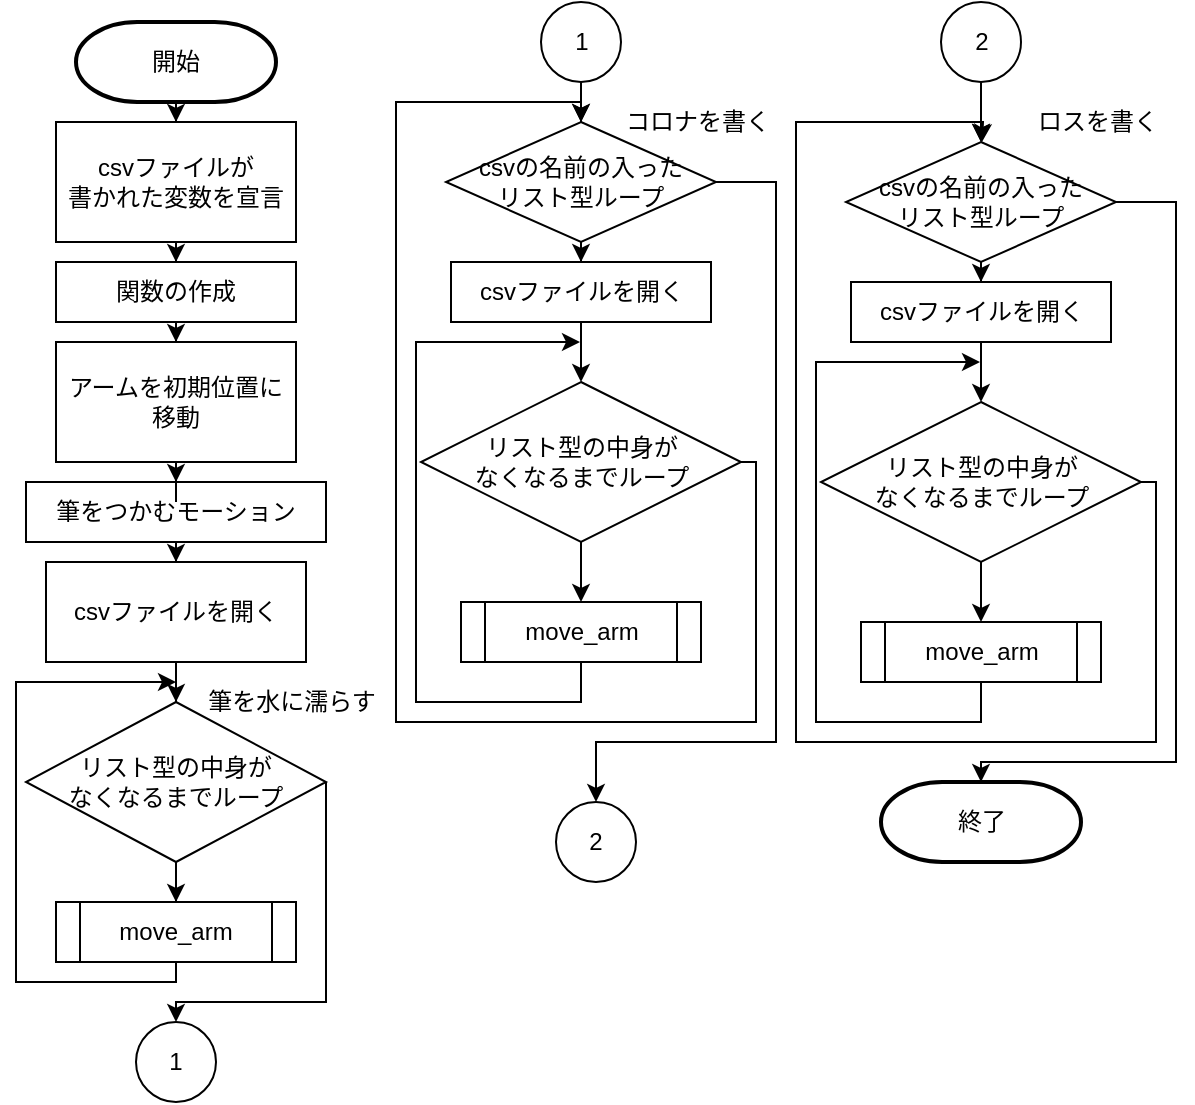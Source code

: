 <mxfile version="13.9.2" type="github">
  <diagram id="C5RBs43oDa-KdzZeNtuy" name="Page-1">
    <mxGraphModel dx="1303" dy="687" grid="1" gridSize="10" guides="1" tooltips="1" connect="1" arrows="1" fold="1" page="1" pageScale="1" pageWidth="827" pageHeight="1169" math="0" shadow="0">
      <root>
        <mxCell id="WIyWlLk6GJQsqaUBKTNV-0" />
        <mxCell id="WIyWlLk6GJQsqaUBKTNV-1" parent="WIyWlLk6GJQsqaUBKTNV-0" />
        <mxCell id="MCxPVOXAKpprgy56A_kJ-4" value="" style="edgeStyle=orthogonalEdgeStyle;rounded=0;orthogonalLoop=1;jettySize=auto;html=1;entryX=0.5;entryY=0;entryDx=0;entryDy=0;" edge="1" parent="WIyWlLk6GJQsqaUBKTNV-1" source="MCxPVOXAKpprgy56A_kJ-1" target="MCxPVOXAKpprgy56A_kJ-15">
          <mxGeometry relative="1" as="geometry">
            <mxPoint x="155" y="440" as="targetPoint" />
          </mxGeometry>
        </mxCell>
        <mxCell id="MCxPVOXAKpprgy56A_kJ-1" value="筆をつかむモーション" style="rounded=0;whiteSpace=wrap;html=1;" vertex="1" parent="WIyWlLk6GJQsqaUBKTNV-1">
          <mxGeometry x="75" y="360" width="150" height="30" as="geometry" />
        </mxCell>
        <mxCell id="MCxPVOXAKpprgy56A_kJ-8" value="" style="edgeStyle=orthogonalEdgeStyle;rounded=0;orthogonalLoop=1;jettySize=auto;html=1;" edge="1" parent="WIyWlLk6GJQsqaUBKTNV-1" source="MCxPVOXAKpprgy56A_kJ-5" target="MCxPVOXAKpprgy56A_kJ-7">
          <mxGeometry relative="1" as="geometry" />
        </mxCell>
        <mxCell id="MCxPVOXAKpprgy56A_kJ-47" style="edgeStyle=orthogonalEdgeStyle;rounded=0;orthogonalLoop=1;jettySize=auto;html=1;entryX=0.5;entryY=0;entryDx=0;entryDy=0;" edge="1" parent="WIyWlLk6GJQsqaUBKTNV-1" source="MCxPVOXAKpprgy56A_kJ-5" target="MCxPVOXAKpprgy56A_kJ-48">
          <mxGeometry relative="1" as="geometry">
            <mxPoint x="150" y="670" as="targetPoint" />
            <Array as="points">
              <mxPoint x="225" y="620" />
              <mxPoint x="150" y="620" />
            </Array>
          </mxGeometry>
        </mxCell>
        <mxCell id="MCxPVOXAKpprgy56A_kJ-5" value="リスト型の中身が&lt;br&gt;なくなるまでループ" style="rhombus;whiteSpace=wrap;html=1;" vertex="1" parent="WIyWlLk6GJQsqaUBKTNV-1">
          <mxGeometry x="75" y="470" width="150" height="80" as="geometry" />
        </mxCell>
        <mxCell id="MCxPVOXAKpprgy56A_kJ-46" style="edgeStyle=orthogonalEdgeStyle;rounded=0;orthogonalLoop=1;jettySize=auto;html=1;" edge="1" parent="WIyWlLk6GJQsqaUBKTNV-1" source="MCxPVOXAKpprgy56A_kJ-7">
          <mxGeometry relative="1" as="geometry">
            <mxPoint x="150" y="460" as="targetPoint" />
            <Array as="points">
              <mxPoint x="150" y="610" />
              <mxPoint x="70" y="610" />
              <mxPoint x="70" y="460" />
            </Array>
          </mxGeometry>
        </mxCell>
        <mxCell id="MCxPVOXAKpprgy56A_kJ-7" value="move_arm" style="shape=process;whiteSpace=wrap;html=1;backgroundOutline=1;" vertex="1" parent="WIyWlLk6GJQsqaUBKTNV-1">
          <mxGeometry x="90" y="570" width="120" height="30" as="geometry" />
        </mxCell>
        <mxCell id="MCxPVOXAKpprgy56A_kJ-18" value="" style="edgeStyle=orthogonalEdgeStyle;rounded=0;orthogonalLoop=1;jettySize=auto;html=1;entryX=0.5;entryY=0;entryDx=0;entryDy=0;" edge="1" parent="WIyWlLk6GJQsqaUBKTNV-1" source="MCxPVOXAKpprgy56A_kJ-15" target="MCxPVOXAKpprgy56A_kJ-5">
          <mxGeometry relative="1" as="geometry" />
        </mxCell>
        <mxCell id="MCxPVOXAKpprgy56A_kJ-15" value="csvファイルを開く" style="rounded=0;whiteSpace=wrap;html=1;" vertex="1" parent="WIyWlLk6GJQsqaUBKTNV-1">
          <mxGeometry x="85" y="400" width="130" height="50" as="geometry" />
        </mxCell>
        <mxCell id="MCxPVOXAKpprgy56A_kJ-31" value="" style="edgeStyle=orthogonalEdgeStyle;rounded=0;orthogonalLoop=1;jettySize=auto;html=1;" edge="1" parent="WIyWlLk6GJQsqaUBKTNV-1" source="MCxPVOXAKpprgy56A_kJ-28" target="MCxPVOXAKpprgy56A_kJ-29">
          <mxGeometry relative="1" as="geometry" />
        </mxCell>
        <mxCell id="MCxPVOXAKpprgy56A_kJ-28" value="開始" style="strokeWidth=2;html=1;shape=mxgraph.flowchart.terminator;whiteSpace=wrap;" vertex="1" parent="WIyWlLk6GJQsqaUBKTNV-1">
          <mxGeometry x="100" y="130" width="100" height="40" as="geometry" />
        </mxCell>
        <mxCell id="MCxPVOXAKpprgy56A_kJ-33" value="" style="edgeStyle=orthogonalEdgeStyle;rounded=0;orthogonalLoop=1;jettySize=auto;html=1;" edge="1" parent="WIyWlLk6GJQsqaUBKTNV-1" source="MCxPVOXAKpprgy56A_kJ-29" target="MCxPVOXAKpprgy56A_kJ-32">
          <mxGeometry relative="1" as="geometry" />
        </mxCell>
        <mxCell id="MCxPVOXAKpprgy56A_kJ-29" value="csvファイルが&lt;br&gt;書かれた変数を宣言" style="rounded=0;whiteSpace=wrap;html=1;" vertex="1" parent="WIyWlLk6GJQsqaUBKTNV-1">
          <mxGeometry x="90" y="180" width="120" height="60" as="geometry" />
        </mxCell>
        <mxCell id="MCxPVOXAKpprgy56A_kJ-30" style="edgeStyle=orthogonalEdgeStyle;rounded=0;orthogonalLoop=1;jettySize=auto;html=1;exitX=0.5;exitY=1;exitDx=0;exitDy=0;" edge="1" parent="WIyWlLk6GJQsqaUBKTNV-1" source="MCxPVOXAKpprgy56A_kJ-29" target="MCxPVOXAKpprgy56A_kJ-29">
          <mxGeometry relative="1" as="geometry" />
        </mxCell>
        <mxCell id="MCxPVOXAKpprgy56A_kJ-35" value="" style="edgeStyle=orthogonalEdgeStyle;rounded=0;orthogonalLoop=1;jettySize=auto;html=1;entryX=0.5;entryY=0;entryDx=0;entryDy=0;" edge="1" parent="WIyWlLk6GJQsqaUBKTNV-1" source="MCxPVOXAKpprgy56A_kJ-32" target="MCxPVOXAKpprgy56A_kJ-36">
          <mxGeometry relative="1" as="geometry">
            <mxPoint x="150" y="370" as="targetPoint" />
          </mxGeometry>
        </mxCell>
        <mxCell id="MCxPVOXAKpprgy56A_kJ-32" value="関数の作成" style="rounded=0;whiteSpace=wrap;html=1;" vertex="1" parent="WIyWlLk6GJQsqaUBKTNV-1">
          <mxGeometry x="90" y="250" width="120" height="30" as="geometry" />
        </mxCell>
        <mxCell id="MCxPVOXAKpprgy56A_kJ-44" value="" style="edgeStyle=orthogonalEdgeStyle;rounded=0;orthogonalLoop=1;jettySize=auto;html=1;" edge="1" parent="WIyWlLk6GJQsqaUBKTNV-1" source="MCxPVOXAKpprgy56A_kJ-36" target="MCxPVOXAKpprgy56A_kJ-1">
          <mxGeometry relative="1" as="geometry" />
        </mxCell>
        <mxCell id="MCxPVOXAKpprgy56A_kJ-36" value="アームを初期位置に移動" style="rounded=0;whiteSpace=wrap;html=1;" vertex="1" parent="WIyWlLk6GJQsqaUBKTNV-1">
          <mxGeometry x="90" y="290" width="120" height="60" as="geometry" />
        </mxCell>
        <mxCell id="MCxPVOXAKpprgy56A_kJ-48" value="1" style="ellipse;whiteSpace=wrap;html=1;aspect=fixed;" vertex="1" parent="WIyWlLk6GJQsqaUBKTNV-1">
          <mxGeometry x="130" y="630" width="40" height="40" as="geometry" />
        </mxCell>
        <mxCell id="MCxPVOXAKpprgy56A_kJ-60" value="" style="edgeStyle=orthogonalEdgeStyle;rounded=0;orthogonalLoop=1;jettySize=auto;html=1;entryX=0.5;entryY=0;entryDx=0;entryDy=0;" edge="1" parent="WIyWlLk6GJQsqaUBKTNV-1" source="MCxPVOXAKpprgy56A_kJ-50" target="MCxPVOXAKpprgy56A_kJ-51">
          <mxGeometry relative="1" as="geometry">
            <mxPoint x="420" y="260" as="targetPoint" />
          </mxGeometry>
        </mxCell>
        <mxCell id="MCxPVOXAKpprgy56A_kJ-50" value="1" style="ellipse;whiteSpace=wrap;html=1;aspect=fixed;" vertex="1" parent="WIyWlLk6GJQsqaUBKTNV-1">
          <mxGeometry x="332.5" y="120" width="40" height="40" as="geometry" />
        </mxCell>
        <mxCell id="MCxPVOXAKpprgy56A_kJ-63" value="" style="edgeStyle=orthogonalEdgeStyle;rounded=0;orthogonalLoop=1;jettySize=auto;html=1;entryX=0.5;entryY=0;entryDx=0;entryDy=0;" edge="1" parent="WIyWlLk6GJQsqaUBKTNV-1" source="MCxPVOXAKpprgy56A_kJ-51" target="MCxPVOXAKpprgy56A_kJ-53">
          <mxGeometry relative="1" as="geometry" />
        </mxCell>
        <mxCell id="MCxPVOXAKpprgy56A_kJ-69" style="edgeStyle=orthogonalEdgeStyle;rounded=0;orthogonalLoop=1;jettySize=auto;html=1;" edge="1" parent="WIyWlLk6GJQsqaUBKTNV-1" source="MCxPVOXAKpprgy56A_kJ-51">
          <mxGeometry relative="1" as="geometry">
            <mxPoint x="360" y="520" as="targetPoint" />
            <Array as="points">
              <mxPoint x="450" y="210" />
              <mxPoint x="450" y="490" />
              <mxPoint x="360" y="490" />
            </Array>
          </mxGeometry>
        </mxCell>
        <mxCell id="MCxPVOXAKpprgy56A_kJ-51" value="csvの名前の入った&lt;br&gt;リスト型ループ" style="rhombus;whiteSpace=wrap;html=1;" vertex="1" parent="WIyWlLk6GJQsqaUBKTNV-1">
          <mxGeometry x="285" y="180" width="135" height="60" as="geometry" />
        </mxCell>
        <mxCell id="MCxPVOXAKpprgy56A_kJ-64" value="" style="edgeStyle=orthogonalEdgeStyle;rounded=0;orthogonalLoop=1;jettySize=auto;html=1;" edge="1" parent="WIyWlLk6GJQsqaUBKTNV-1" source="MCxPVOXAKpprgy56A_kJ-53" target="MCxPVOXAKpprgy56A_kJ-55">
          <mxGeometry relative="1" as="geometry" />
        </mxCell>
        <mxCell id="MCxPVOXAKpprgy56A_kJ-53" value="csvファイルを開く" style="rounded=0;whiteSpace=wrap;html=1;" vertex="1" parent="WIyWlLk6GJQsqaUBKTNV-1">
          <mxGeometry x="287.5" y="250" width="130" height="30" as="geometry" />
        </mxCell>
        <mxCell id="MCxPVOXAKpprgy56A_kJ-54" value="筆を水に濡らす" style="text;html=1;strokeColor=none;fillColor=none;align=center;verticalAlign=middle;whiteSpace=wrap;rounded=0;" vertex="1" parent="WIyWlLk6GJQsqaUBKTNV-1">
          <mxGeometry x="142.5" y="460" width="130" height="20" as="geometry" />
        </mxCell>
        <mxCell id="MCxPVOXAKpprgy56A_kJ-66" value="" style="edgeStyle=orthogonalEdgeStyle;rounded=0;orthogonalLoop=1;jettySize=auto;html=1;" edge="1" parent="WIyWlLk6GJQsqaUBKTNV-1" source="MCxPVOXAKpprgy56A_kJ-55" target="MCxPVOXAKpprgy56A_kJ-56">
          <mxGeometry relative="1" as="geometry" />
        </mxCell>
        <mxCell id="MCxPVOXAKpprgy56A_kJ-68" style="edgeStyle=orthogonalEdgeStyle;rounded=0;orthogonalLoop=1;jettySize=auto;html=1;entryX=0.5;entryY=0;entryDx=0;entryDy=0;" edge="1" parent="WIyWlLk6GJQsqaUBKTNV-1" source="MCxPVOXAKpprgy56A_kJ-55" target="MCxPVOXAKpprgy56A_kJ-51">
          <mxGeometry relative="1" as="geometry">
            <mxPoint x="260" y="170" as="targetPoint" />
            <Array as="points">
              <mxPoint x="440" y="350" />
              <mxPoint x="440" y="480" />
              <mxPoint x="260" y="480" />
              <mxPoint x="260" y="170" />
              <mxPoint x="352" y="170" />
            </Array>
          </mxGeometry>
        </mxCell>
        <mxCell id="MCxPVOXAKpprgy56A_kJ-55" value="リスト型の中身が&lt;br&gt;なくなるまでループ" style="rhombus;whiteSpace=wrap;html=1;" vertex="1" parent="WIyWlLk6GJQsqaUBKTNV-1">
          <mxGeometry x="272.5" y="310" width="160" height="80" as="geometry" />
        </mxCell>
        <mxCell id="MCxPVOXAKpprgy56A_kJ-67" style="edgeStyle=orthogonalEdgeStyle;rounded=0;orthogonalLoop=1;jettySize=auto;html=1;" edge="1" parent="WIyWlLk6GJQsqaUBKTNV-1" source="MCxPVOXAKpprgy56A_kJ-56">
          <mxGeometry relative="1" as="geometry">
            <mxPoint x="352" y="290" as="targetPoint" />
            <Array as="points">
              <mxPoint x="352" y="470" />
              <mxPoint x="270" y="470" />
              <mxPoint x="270" y="290" />
            </Array>
          </mxGeometry>
        </mxCell>
        <mxCell id="MCxPVOXAKpprgy56A_kJ-56" value="move_arm" style="shape=process;whiteSpace=wrap;html=1;backgroundOutline=1;" vertex="1" parent="WIyWlLk6GJQsqaUBKTNV-1">
          <mxGeometry x="292.5" y="420" width="120" height="30" as="geometry" />
        </mxCell>
        <mxCell id="MCxPVOXAKpprgy56A_kJ-70" value="コロナを書く" style="text;html=1;strokeColor=none;fillColor=none;align=center;verticalAlign=middle;whiteSpace=wrap;rounded=0;" vertex="1" parent="WIyWlLk6GJQsqaUBKTNV-1">
          <mxGeometry x="372.5" y="170" width="76" height="20" as="geometry" />
        </mxCell>
        <mxCell id="MCxPVOXAKpprgy56A_kJ-71" value="" style="edgeStyle=orthogonalEdgeStyle;rounded=0;orthogonalLoop=1;jettySize=auto;html=1;entryX=0.5;entryY=0;entryDx=0;entryDy=0;" edge="1" parent="WIyWlLk6GJQsqaUBKTNV-1" target="MCxPVOXAKpprgy56A_kJ-74">
          <mxGeometry relative="1" as="geometry">
            <mxPoint x="552.5" y="170" as="sourcePoint" />
            <mxPoint x="620" y="270" as="targetPoint" />
          </mxGeometry>
        </mxCell>
        <mxCell id="MCxPVOXAKpprgy56A_kJ-72" value="" style="edgeStyle=orthogonalEdgeStyle;rounded=0;orthogonalLoop=1;jettySize=auto;html=1;entryX=0.5;entryY=0;entryDx=0;entryDy=0;" edge="1" parent="WIyWlLk6GJQsqaUBKTNV-1" source="MCxPVOXAKpprgy56A_kJ-74" target="MCxPVOXAKpprgy56A_kJ-76">
          <mxGeometry relative="1" as="geometry" />
        </mxCell>
        <mxCell id="MCxPVOXAKpprgy56A_kJ-87" style="edgeStyle=orthogonalEdgeStyle;rounded=0;orthogonalLoop=1;jettySize=auto;html=1;entryX=0.5;entryY=0;entryDx=0;entryDy=0;entryPerimeter=0;" edge="1" parent="WIyWlLk6GJQsqaUBKTNV-1" source="MCxPVOXAKpprgy56A_kJ-74" target="MCxPVOXAKpprgy56A_kJ-86">
          <mxGeometry relative="1" as="geometry">
            <mxPoint x="553" y="500" as="targetPoint" />
            <Array as="points">
              <mxPoint x="650" y="220" />
              <mxPoint x="650" y="500" />
              <mxPoint x="553" y="500" />
            </Array>
          </mxGeometry>
        </mxCell>
        <mxCell id="MCxPVOXAKpprgy56A_kJ-74" value="csvの名前の入った&lt;br&gt;リスト型ループ" style="rhombus;whiteSpace=wrap;html=1;" vertex="1" parent="WIyWlLk6GJQsqaUBKTNV-1">
          <mxGeometry x="485" y="190" width="135" height="60" as="geometry" />
        </mxCell>
        <mxCell id="MCxPVOXAKpprgy56A_kJ-75" value="" style="edgeStyle=orthogonalEdgeStyle;rounded=0;orthogonalLoop=1;jettySize=auto;html=1;" edge="1" parent="WIyWlLk6GJQsqaUBKTNV-1" source="MCxPVOXAKpprgy56A_kJ-76" target="MCxPVOXAKpprgy56A_kJ-79">
          <mxGeometry relative="1" as="geometry" />
        </mxCell>
        <mxCell id="MCxPVOXAKpprgy56A_kJ-76" value="csvファイルを開く" style="rounded=0;whiteSpace=wrap;html=1;" vertex="1" parent="WIyWlLk6GJQsqaUBKTNV-1">
          <mxGeometry x="487.5" y="260" width="130" height="30" as="geometry" />
        </mxCell>
        <mxCell id="MCxPVOXAKpprgy56A_kJ-77" value="" style="edgeStyle=orthogonalEdgeStyle;rounded=0;orthogonalLoop=1;jettySize=auto;html=1;" edge="1" parent="WIyWlLk6GJQsqaUBKTNV-1" source="MCxPVOXAKpprgy56A_kJ-79" target="MCxPVOXAKpprgy56A_kJ-81">
          <mxGeometry relative="1" as="geometry" />
        </mxCell>
        <mxCell id="MCxPVOXAKpprgy56A_kJ-78" style="edgeStyle=orthogonalEdgeStyle;rounded=0;orthogonalLoop=1;jettySize=auto;html=1;entryX=0.5;entryY=0;entryDx=0;entryDy=0;" edge="1" parent="WIyWlLk6GJQsqaUBKTNV-1" source="MCxPVOXAKpprgy56A_kJ-79" target="MCxPVOXAKpprgy56A_kJ-74">
          <mxGeometry relative="1" as="geometry">
            <mxPoint x="460" y="180" as="targetPoint" />
            <Array as="points">
              <mxPoint x="640" y="360" />
              <mxPoint x="640" y="490" />
              <mxPoint x="460" y="490" />
              <mxPoint x="460" y="180" />
              <mxPoint x="552" y="180" />
            </Array>
          </mxGeometry>
        </mxCell>
        <mxCell id="MCxPVOXAKpprgy56A_kJ-79" value="リスト型の中身が&lt;br&gt;なくなるまでループ" style="rhombus;whiteSpace=wrap;html=1;" vertex="1" parent="WIyWlLk6GJQsqaUBKTNV-1">
          <mxGeometry x="472.5" y="320" width="160" height="80" as="geometry" />
        </mxCell>
        <mxCell id="MCxPVOXAKpprgy56A_kJ-80" style="edgeStyle=orthogonalEdgeStyle;rounded=0;orthogonalLoop=1;jettySize=auto;html=1;" edge="1" parent="WIyWlLk6GJQsqaUBKTNV-1" source="MCxPVOXAKpprgy56A_kJ-81">
          <mxGeometry relative="1" as="geometry">
            <mxPoint x="552" y="300" as="targetPoint" />
            <Array as="points">
              <mxPoint x="552" y="480" />
              <mxPoint x="470" y="480" />
              <mxPoint x="470" y="300" />
            </Array>
          </mxGeometry>
        </mxCell>
        <mxCell id="MCxPVOXAKpprgy56A_kJ-81" value="move_arm" style="shape=process;whiteSpace=wrap;html=1;backgroundOutline=1;" vertex="1" parent="WIyWlLk6GJQsqaUBKTNV-1">
          <mxGeometry x="492.5" y="430" width="120" height="30" as="geometry" />
        </mxCell>
        <mxCell id="MCxPVOXAKpprgy56A_kJ-82" value="ロスを書く" style="text;html=1;strokeColor=none;fillColor=none;align=center;verticalAlign=middle;whiteSpace=wrap;rounded=0;" vertex="1" parent="WIyWlLk6GJQsqaUBKTNV-1">
          <mxGeometry x="572.5" y="170" width="76" height="20" as="geometry" />
        </mxCell>
        <mxCell id="MCxPVOXAKpprgy56A_kJ-83" value="2" style="ellipse;whiteSpace=wrap;html=1;aspect=fixed;" vertex="1" parent="WIyWlLk6GJQsqaUBKTNV-1">
          <mxGeometry x="340" y="520" width="40" height="40" as="geometry" />
        </mxCell>
        <mxCell id="MCxPVOXAKpprgy56A_kJ-85" value="" style="edgeStyle=orthogonalEdgeStyle;rounded=0;orthogonalLoop=1;jettySize=auto;html=1;" edge="1" parent="WIyWlLk6GJQsqaUBKTNV-1" source="MCxPVOXAKpprgy56A_kJ-84">
          <mxGeometry relative="1" as="geometry">
            <mxPoint x="553" y="190" as="targetPoint" />
          </mxGeometry>
        </mxCell>
        <mxCell id="MCxPVOXAKpprgy56A_kJ-84" value="2" style="ellipse;whiteSpace=wrap;html=1;aspect=fixed;" vertex="1" parent="WIyWlLk6GJQsqaUBKTNV-1">
          <mxGeometry x="532.5" y="120" width="40" height="40" as="geometry" />
        </mxCell>
        <mxCell id="MCxPVOXAKpprgy56A_kJ-86" value="終了" style="strokeWidth=2;html=1;shape=mxgraph.flowchart.terminator;whiteSpace=wrap;" vertex="1" parent="WIyWlLk6GJQsqaUBKTNV-1">
          <mxGeometry x="502.5" y="510" width="100" height="40" as="geometry" />
        </mxCell>
      </root>
    </mxGraphModel>
  </diagram>
</mxfile>
